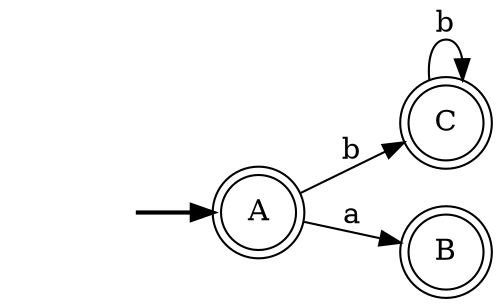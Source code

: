 digraph {
	fake [style=invisible]
	C [shape=doublecircle]
	A [root=true shape=doublecircle]
	B [shape=doublecircle]
	fake -> A [style=bold]
	A -> B [label=a]
	A -> C [label=b]
	C -> C [label=b]
	rankdir=LR
}
